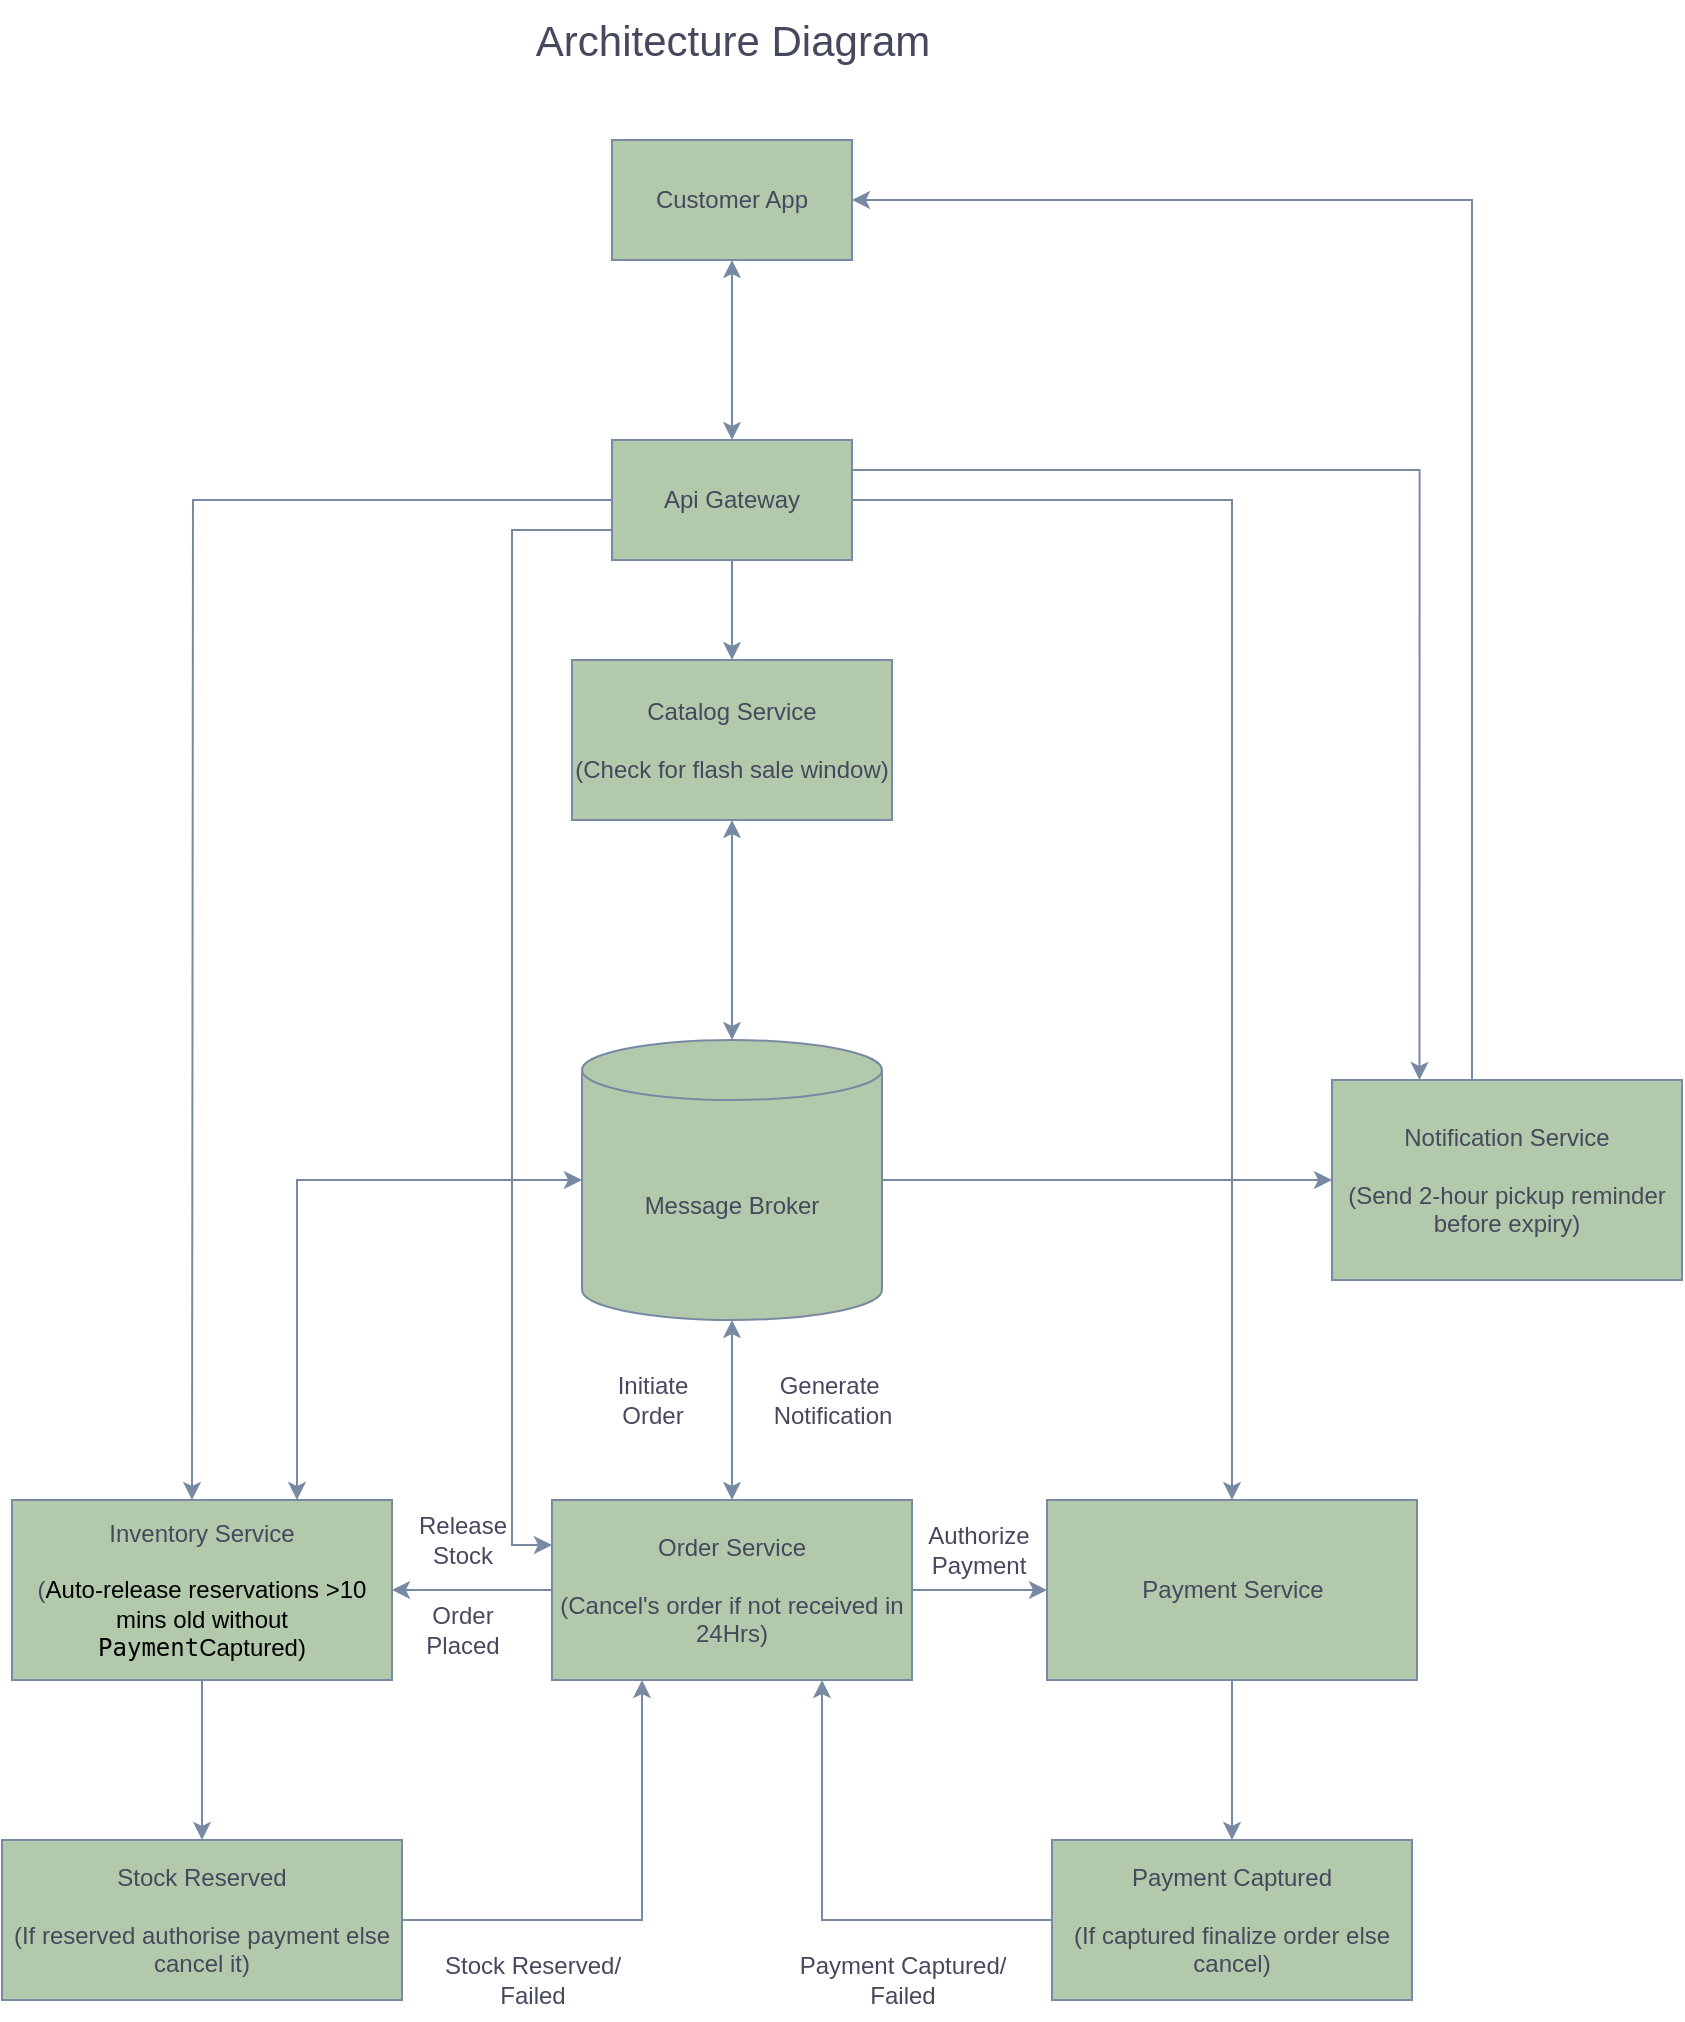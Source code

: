 <mxfile version="28.1.1">
  <diagram name="Page-1" id="fEl8KB214N2eqmUYsXLJ">
    <mxGraphModel dx="2276" dy="1911" grid="1" gridSize="10" guides="1" tooltips="1" connect="1" arrows="1" fold="1" page="1" pageScale="1" pageWidth="850" pageHeight="1100" math="0" shadow="0">
      <root>
        <mxCell id="0" />
        <mxCell id="1" parent="0" />
        <mxCell id="rkgvcaDkyT0_1fbHDYlR-10" style="edgeStyle=orthogonalEdgeStyle;rounded=0;orthogonalLoop=1;jettySize=auto;html=1;entryX=0.5;entryY=0;entryDx=0;entryDy=0;labelBackgroundColor=none;strokeColor=#788AA3;fontColor=default;startArrow=none;startFill=0;exitX=0.5;exitY=1;exitDx=0;exitDy=0;" edge="1" parent="1" source="rkgvcaDkyT0_1fbHDYlR-75" target="rkgvcaDkyT0_1fbHDYlR-2">
          <mxGeometry relative="1" as="geometry" />
        </mxCell>
        <mxCell id="rkgvcaDkyT0_1fbHDYlR-76" style="edgeStyle=orthogonalEdgeStyle;rounded=0;orthogonalLoop=1;jettySize=auto;html=1;entryX=0.5;entryY=0;entryDx=0;entryDy=0;strokeColor=#788AA3;fontColor=#46495D;fillColor=#B2C9AB;startArrow=classic;startFill=1;" edge="1" parent="1" source="rkgvcaDkyT0_1fbHDYlR-1" target="rkgvcaDkyT0_1fbHDYlR-75">
          <mxGeometry relative="1" as="geometry" />
        </mxCell>
        <mxCell id="rkgvcaDkyT0_1fbHDYlR-1" value="Customer App" style="rounded=0;whiteSpace=wrap;html=1;labelBackgroundColor=none;fillColor=#B2C9AB;strokeColor=#788AA3;fontColor=#46495D;" vertex="1" parent="1">
          <mxGeometry x="90" y="-90" width="120" height="60" as="geometry" />
        </mxCell>
        <mxCell id="rkgvcaDkyT0_1fbHDYlR-44" style="edgeStyle=orthogonalEdgeStyle;rounded=0;orthogonalLoop=1;jettySize=auto;html=1;exitX=0.5;exitY=1;exitDx=0;exitDy=0;entryX=0.5;entryY=0;entryDx=0;entryDy=0;entryPerimeter=0;labelBackgroundColor=none;strokeColor=#788AA3;fontColor=default;startArrow=classic;startFill=1;" edge="1" parent="1" source="rkgvcaDkyT0_1fbHDYlR-2" target="rkgvcaDkyT0_1fbHDYlR-49">
          <mxGeometry relative="1" as="geometry">
            <mxPoint x="150" y="350" as="targetPoint" />
          </mxGeometry>
        </mxCell>
        <mxCell id="rkgvcaDkyT0_1fbHDYlR-2" value="Catalog Service&lt;div&gt;&lt;br&gt;&lt;/div&gt;&lt;div&gt;(Check for flash sale window)&lt;/div&gt;" style="rounded=0;whiteSpace=wrap;html=1;labelBackgroundColor=none;fillColor=#B2C9AB;strokeColor=#788AA3;fontColor=#46495D;" vertex="1" parent="1">
          <mxGeometry x="70" y="170" width="160" height="80" as="geometry" />
        </mxCell>
        <mxCell id="rkgvcaDkyT0_1fbHDYlR-84" style="edgeStyle=orthogonalEdgeStyle;rounded=0;orthogonalLoop=1;jettySize=auto;html=1;exitX=0;exitY=0.25;exitDx=0;exitDy=0;entryX=0;entryY=0.75;entryDx=0;entryDy=0;strokeColor=#788AA3;fontColor=#46495D;fillColor=#B2C9AB;startArrow=classic;startFill=1;endArrow=none;endFill=0;" edge="1" parent="1" source="rkgvcaDkyT0_1fbHDYlR-3" target="rkgvcaDkyT0_1fbHDYlR-75">
          <mxGeometry relative="1" as="geometry" />
        </mxCell>
        <mxCell id="rkgvcaDkyT0_1fbHDYlR-3" value="Order Service&lt;div&gt;&lt;br&gt;&lt;div&gt;(Cancel&#39;s order if not received in 24Hrs)&lt;/div&gt;&lt;/div&gt;" style="rounded=0;whiteSpace=wrap;html=1;labelBackgroundColor=none;fillColor=#B2C9AB;strokeColor=#788AA3;fontColor=#46495D;" vertex="1" parent="1">
          <mxGeometry x="60" y="590" width="180" height="90" as="geometry" />
        </mxCell>
        <mxCell id="rkgvcaDkyT0_1fbHDYlR-51" style="edgeStyle=orthogonalEdgeStyle;rounded=0;orthogonalLoop=1;jettySize=auto;html=1;entryX=0.5;entryY=0;entryDx=0;entryDy=0;labelBackgroundColor=none;strokeColor=#788AA3;fontColor=default;startArrow=none;startFill=0;" edge="1" parent="1" source="rkgvcaDkyT0_1fbHDYlR-4" target="rkgvcaDkyT0_1fbHDYlR-6">
          <mxGeometry relative="1" as="geometry" />
        </mxCell>
        <mxCell id="rkgvcaDkyT0_1fbHDYlR-58" style="edgeStyle=orthogonalEdgeStyle;rounded=0;orthogonalLoop=1;jettySize=auto;html=1;strokeColor=#788AA3;fontColor=#46495D;fillColor=#B2C9AB;startArrow=classic;startFill=1;endArrow=none;endFill=0;" edge="1" parent="1" source="rkgvcaDkyT0_1fbHDYlR-4" target="rkgvcaDkyT0_1fbHDYlR-3">
          <mxGeometry relative="1" as="geometry" />
        </mxCell>
        <mxCell id="rkgvcaDkyT0_1fbHDYlR-4" value="Inventory Service&lt;div&gt;&lt;br&gt;&lt;div&gt;(&lt;span style=&quot;background-color: transparent; color: light-dark(rgb(0, 0, 0), rgb(255, 255, 255));&quot;&gt;Auto-release reservations &amp;gt;10 mins old without &lt;/span&gt;&lt;code style=&quot;background-color: transparent; color: light-dark(rgb(0, 0, 0), rgb(255, 255, 255));&quot; data-end=&quot;4426&quot; data-start=&quot;4409&quot;&gt;Payment&lt;/code&gt;&lt;span style=&quot;background-color: transparent; color: light-dark(rgb(0, 0, 0), rgb(255, 255, 255));&quot;&gt;Captured)&lt;/span&gt;&lt;/div&gt;&lt;/div&gt;" style="rounded=0;whiteSpace=wrap;html=1;labelBackgroundColor=none;fillColor=#B2C9AB;strokeColor=#788AA3;fontColor=#46495D;" vertex="1" parent="1">
          <mxGeometry x="-210" y="590" width="190" height="90" as="geometry" />
        </mxCell>
        <mxCell id="rkgvcaDkyT0_1fbHDYlR-56" style="edgeStyle=orthogonalEdgeStyle;rounded=0;orthogonalLoop=1;jettySize=auto;html=1;entryX=0.5;entryY=0;entryDx=0;entryDy=0;strokeColor=#788AA3;fontColor=#46495D;fillColor=#B2C9AB;startArrow=none;startFill=0;" edge="1" parent="1" source="rkgvcaDkyT0_1fbHDYlR-5" target="rkgvcaDkyT0_1fbHDYlR-7">
          <mxGeometry relative="1" as="geometry" />
        </mxCell>
        <mxCell id="rkgvcaDkyT0_1fbHDYlR-5" value="Payment Service" style="rounded=0;whiteSpace=wrap;html=1;labelBackgroundColor=none;fillColor=#B2C9AB;strokeColor=#788AA3;fontColor=#46495D;" vertex="1" parent="1">
          <mxGeometry x="307.5" y="590" width="185" height="90" as="geometry" />
        </mxCell>
        <mxCell id="rkgvcaDkyT0_1fbHDYlR-62" style="edgeStyle=orthogonalEdgeStyle;rounded=0;orthogonalLoop=1;jettySize=auto;html=1;entryX=0.25;entryY=1;entryDx=0;entryDy=0;strokeColor=#788AA3;fontColor=#46495D;fillColor=#B2C9AB;" edge="1" parent="1" source="rkgvcaDkyT0_1fbHDYlR-6" target="rkgvcaDkyT0_1fbHDYlR-3">
          <mxGeometry relative="1" as="geometry" />
        </mxCell>
        <mxCell id="rkgvcaDkyT0_1fbHDYlR-6" value="Stock Reserved&lt;br&gt;&lt;br&gt;(If reserved authorise payment else cancel it)" style="rounded=0;whiteSpace=wrap;html=1;labelBackgroundColor=none;fillColor=#B2C9AB;strokeColor=#788AA3;fontColor=#46495D;" vertex="1" parent="1">
          <mxGeometry x="-215" y="760" width="200" height="80" as="geometry" />
        </mxCell>
        <mxCell id="rkgvcaDkyT0_1fbHDYlR-61" style="edgeStyle=orthogonalEdgeStyle;rounded=0;orthogonalLoop=1;jettySize=auto;html=1;entryX=0.75;entryY=1;entryDx=0;entryDy=0;strokeColor=#788AA3;fontColor=#46495D;fillColor=#B2C9AB;" edge="1" parent="1" source="rkgvcaDkyT0_1fbHDYlR-7" target="rkgvcaDkyT0_1fbHDYlR-3">
          <mxGeometry relative="1" as="geometry" />
        </mxCell>
        <mxCell id="rkgvcaDkyT0_1fbHDYlR-7" value="Payment Captured&lt;div&gt;&lt;br&gt;&lt;div&gt;(If captured finalize order else cancel)&lt;/div&gt;&lt;/div&gt;" style="rounded=0;whiteSpace=wrap;html=1;labelBackgroundColor=none;fillColor=#B2C9AB;strokeColor=#788AA3;fontColor=#46495D;" vertex="1" parent="1">
          <mxGeometry x="310" y="760" width="180" height="80" as="geometry" />
        </mxCell>
        <mxCell id="rkgvcaDkyT0_1fbHDYlR-72" style="edgeStyle=orthogonalEdgeStyle;rounded=0;orthogonalLoop=1;jettySize=auto;html=1;entryX=1;entryY=0.5;entryDx=0;entryDy=0;strokeColor=#788AA3;fontColor=#46495D;fillColor=#B2C9AB;" edge="1" parent="1" source="rkgvcaDkyT0_1fbHDYlR-9" target="rkgvcaDkyT0_1fbHDYlR-1">
          <mxGeometry relative="1" as="geometry">
            <Array as="points">
              <mxPoint x="520" y="-60" />
            </Array>
          </mxGeometry>
        </mxCell>
        <mxCell id="rkgvcaDkyT0_1fbHDYlR-87" style="edgeStyle=orthogonalEdgeStyle;rounded=0;orthogonalLoop=1;jettySize=auto;html=1;exitX=0.25;exitY=0;exitDx=0;exitDy=0;entryX=1;entryY=0.25;entryDx=0;entryDy=0;strokeColor=#788AA3;fontColor=#46495D;fillColor=#B2C9AB;startArrow=classic;startFill=1;endArrow=none;endFill=0;" edge="1" parent="1" source="rkgvcaDkyT0_1fbHDYlR-9" target="rkgvcaDkyT0_1fbHDYlR-75">
          <mxGeometry relative="1" as="geometry" />
        </mxCell>
        <mxCell id="rkgvcaDkyT0_1fbHDYlR-9" value="Notification Service&lt;div&gt;&lt;br&gt;&lt;div&gt;(Send 2-hour pickup reminder before expiry)&lt;/div&gt;&lt;/div&gt;" style="rounded=0;whiteSpace=wrap;html=1;labelBackgroundColor=none;fillColor=#B2C9AB;strokeColor=#788AA3;fontColor=#46495D;" vertex="1" parent="1">
          <mxGeometry x="450" y="380" width="175" height="100" as="geometry" />
        </mxCell>
        <mxCell id="rkgvcaDkyT0_1fbHDYlR-52" style="edgeStyle=orthogonalEdgeStyle;rounded=0;orthogonalLoop=1;jettySize=auto;html=1;exitX=1;exitY=0.5;exitDx=0;exitDy=0;entryX=0;entryY=0.5;entryDx=0;entryDy=0;labelBackgroundColor=none;strokeColor=#788AA3;fontColor=default;startArrow=none;startFill=0;" edge="1" parent="1" source="rkgvcaDkyT0_1fbHDYlR-3" target="rkgvcaDkyT0_1fbHDYlR-5">
          <mxGeometry relative="1" as="geometry" />
        </mxCell>
        <mxCell id="rkgvcaDkyT0_1fbHDYlR-59" style="edgeStyle=orthogonalEdgeStyle;rounded=0;orthogonalLoop=1;jettySize=auto;html=1;entryX=0;entryY=0.5;entryDx=0;entryDy=0;strokeColor=#788AA3;fontColor=#46495D;fillColor=#B2C9AB;startArrow=none;startFill=0;" edge="1" parent="1" source="rkgvcaDkyT0_1fbHDYlR-49" target="rkgvcaDkyT0_1fbHDYlR-9">
          <mxGeometry relative="1" as="geometry" />
        </mxCell>
        <mxCell id="rkgvcaDkyT0_1fbHDYlR-86" style="edgeStyle=orthogonalEdgeStyle;rounded=0;orthogonalLoop=1;jettySize=auto;html=1;entryX=0.75;entryY=0;entryDx=0;entryDy=0;strokeColor=#788AA3;fontColor=#46495D;fillColor=#B2C9AB;startArrow=classic;startFill=1;endArrow=classic;endFill=1;" edge="1" parent="1" source="rkgvcaDkyT0_1fbHDYlR-49" target="rkgvcaDkyT0_1fbHDYlR-4">
          <mxGeometry relative="1" as="geometry" />
        </mxCell>
        <mxCell id="rkgvcaDkyT0_1fbHDYlR-49" value="Message Broker" style="shape=cylinder3;whiteSpace=wrap;html=1;boundedLbl=1;backgroundOutline=1;size=15;labelBackgroundColor=none;fillColor=#B2C9AB;strokeColor=#788AA3;fontColor=#46495D;" vertex="1" parent="1">
          <mxGeometry x="75" y="360" width="150" height="140" as="geometry" />
        </mxCell>
        <mxCell id="rkgvcaDkyT0_1fbHDYlR-64" style="edgeStyle=orthogonalEdgeStyle;rounded=0;orthogonalLoop=1;jettySize=auto;html=1;entryX=0.5;entryY=1;entryDx=0;entryDy=0;entryPerimeter=0;strokeColor=#788AA3;fontColor=#46495D;fillColor=#B2C9AB;startArrow=classic;startFill=1;" edge="1" parent="1" source="rkgvcaDkyT0_1fbHDYlR-3" target="rkgvcaDkyT0_1fbHDYlR-49">
          <mxGeometry relative="1" as="geometry" />
        </mxCell>
        <mxCell id="rkgvcaDkyT0_1fbHDYlR-65" value="Stock Reserved/&lt;br&gt;Failed" style="text;html=1;align=center;verticalAlign=middle;resizable=0;points=[];autosize=1;strokeColor=none;fillColor=none;fontColor=#46495D;" vertex="1" parent="1">
          <mxGeometry x="-5" y="810" width="110" height="40" as="geometry" />
        </mxCell>
        <mxCell id="rkgvcaDkyT0_1fbHDYlR-69" value="Order&lt;br&gt;Placed" style="text;html=1;align=center;verticalAlign=middle;resizable=0;points=[];autosize=1;strokeColor=none;fillColor=none;fontColor=#46495D;" vertex="1" parent="1">
          <mxGeometry x="-15" y="635" width="60" height="40" as="geometry" />
        </mxCell>
        <mxCell id="rkgvcaDkyT0_1fbHDYlR-73" value="Release&lt;br&gt;Stock" style="text;html=1;align=center;verticalAlign=middle;resizable=0;points=[];autosize=1;strokeColor=none;fillColor=none;fontColor=#46495D;" vertex="1" parent="1">
          <mxGeometry x="-20" y="590" width="70" height="40" as="geometry" />
        </mxCell>
        <mxCell id="rkgvcaDkyT0_1fbHDYlR-74" value="Payment Captured/&lt;br&gt;Failed" style="text;html=1;align=center;verticalAlign=middle;resizable=0;points=[];autosize=1;strokeColor=none;fillColor=none;fontColor=#46495D;" vertex="1" parent="1">
          <mxGeometry x="170" y="810" width="130" height="40" as="geometry" />
        </mxCell>
        <mxCell id="rkgvcaDkyT0_1fbHDYlR-83" style="edgeStyle=orthogonalEdgeStyle;rounded=0;orthogonalLoop=1;jettySize=auto;html=1;entryX=0.5;entryY=0;entryDx=0;entryDy=0;strokeColor=#788AA3;fontColor=#46495D;fillColor=#B2C9AB;" edge="1" parent="1" source="rkgvcaDkyT0_1fbHDYlR-75" target="rkgvcaDkyT0_1fbHDYlR-5">
          <mxGeometry relative="1" as="geometry" />
        </mxCell>
        <mxCell id="rkgvcaDkyT0_1fbHDYlR-75" value="Api Gateway" style="rounded=0;whiteSpace=wrap;html=1;strokeColor=#788AA3;fontColor=#46495D;fillColor=#B2C9AB;" vertex="1" parent="1">
          <mxGeometry x="90" y="60" width="120" height="60" as="geometry" />
        </mxCell>
        <mxCell id="rkgvcaDkyT0_1fbHDYlR-78" value="Initiate&lt;br&gt;Order" style="text;html=1;align=center;verticalAlign=middle;resizable=0;points=[];autosize=1;strokeColor=none;fillColor=none;fontColor=#46495D;" vertex="1" parent="1">
          <mxGeometry x="80" y="520" width="60" height="40" as="geometry" />
        </mxCell>
        <mxCell id="rkgvcaDkyT0_1fbHDYlR-79" value="Generate&amp;nbsp;&lt;div&gt;Notification&lt;/div&gt;" style="text;html=1;align=center;verticalAlign=middle;resizable=0;points=[];autosize=1;strokeColor=none;fillColor=none;fontColor=#46495D;" vertex="1" parent="1">
          <mxGeometry x="160" y="520" width="80" height="40" as="geometry" />
        </mxCell>
        <mxCell id="rkgvcaDkyT0_1fbHDYlR-80" value="Authorize&lt;br&gt;Payment" style="text;html=1;align=center;verticalAlign=middle;resizable=0;points=[];autosize=1;strokeColor=none;fillColor=none;fontColor=#46495D;" vertex="1" parent="1">
          <mxGeometry x="237.5" y="595" width="70" height="40" as="geometry" />
        </mxCell>
        <mxCell id="rkgvcaDkyT0_1fbHDYlR-81" value="&lt;font style=&quot;font-size: 21px;&quot;&gt;Architecture Diagram&lt;/font&gt;" style="text;html=1;align=center;verticalAlign=middle;resizable=0;points=[];autosize=1;strokeColor=none;fillColor=none;fontColor=#46495D;strokeWidth=3;" vertex="1" parent="1">
          <mxGeometry x="40" y="-160" width="220" height="40" as="geometry" />
        </mxCell>
        <mxCell id="rkgvcaDkyT0_1fbHDYlR-82" style="edgeStyle=orthogonalEdgeStyle;rounded=0;orthogonalLoop=1;jettySize=auto;html=1;strokeColor=#788AA3;fontColor=#46495D;fillColor=#B2C9AB;" edge="1" parent="1" source="rkgvcaDkyT0_1fbHDYlR-75">
          <mxGeometry relative="1" as="geometry">
            <mxPoint x="-120" y="590" as="targetPoint" />
          </mxGeometry>
        </mxCell>
      </root>
    </mxGraphModel>
  </diagram>
</mxfile>
